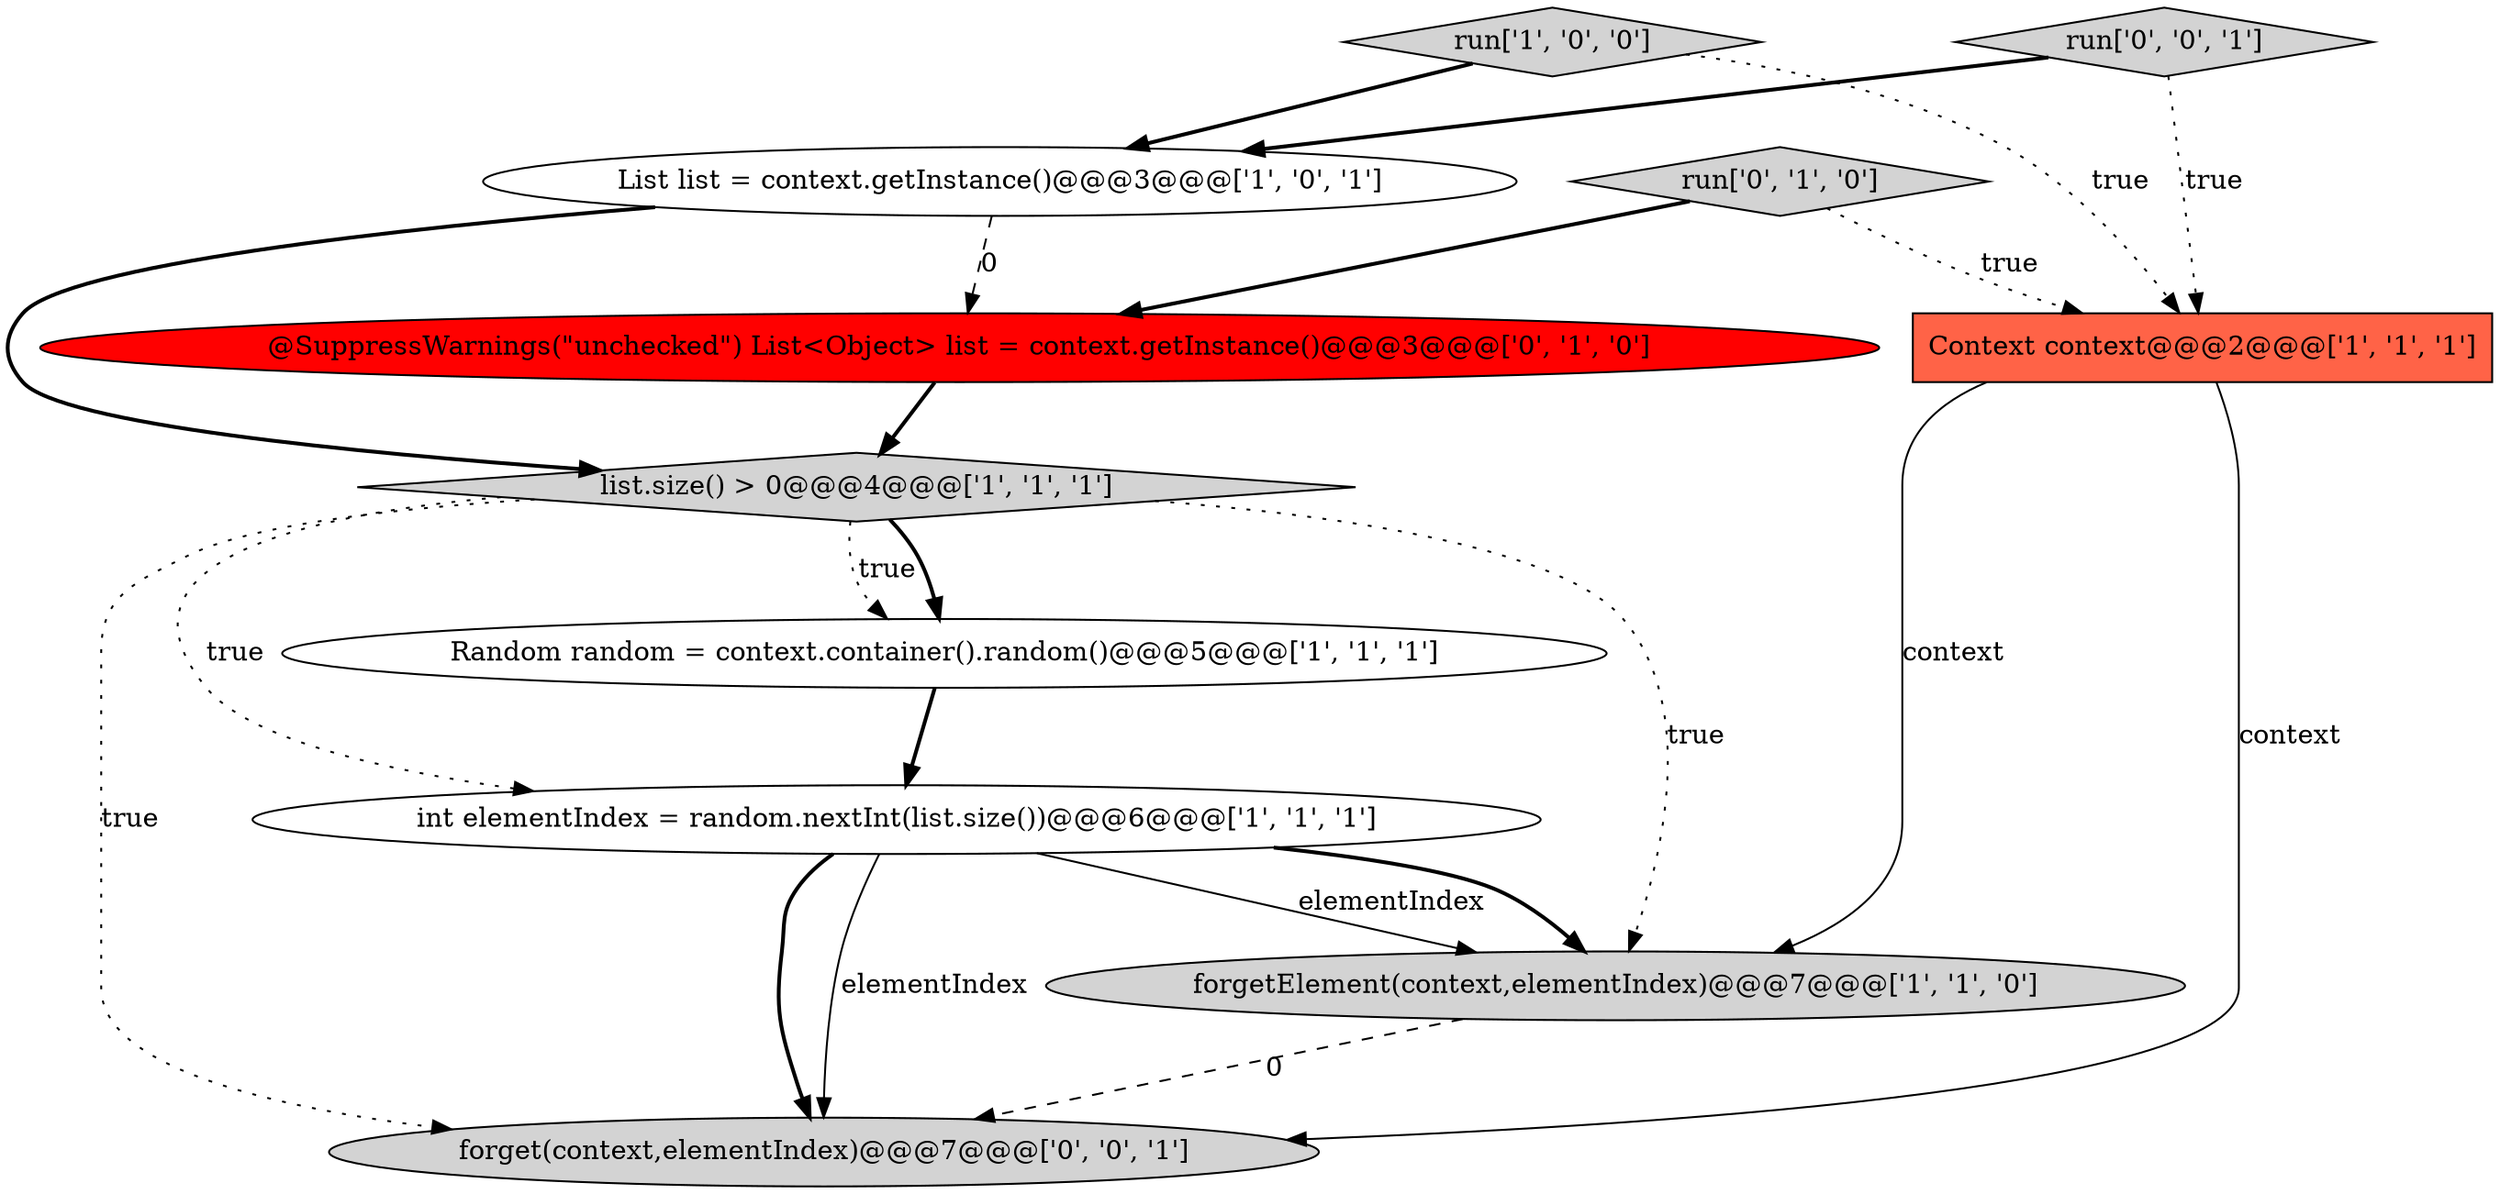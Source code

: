 digraph {
3 [style = filled, label = "List list = context.getInstance()@@@3@@@['1', '0', '1']", fillcolor = white, shape = ellipse image = "AAA0AAABBB1BBB"];
5 [style = filled, label = "run['1', '0', '0']", fillcolor = lightgray, shape = diamond image = "AAA0AAABBB1BBB"];
6 [style = filled, label = "Random random = context.container().random()@@@5@@@['1', '1', '1']", fillcolor = white, shape = ellipse image = "AAA0AAABBB1BBB"];
10 [style = filled, label = "forget(context,elementIndex)@@@7@@@['0', '0', '1']", fillcolor = lightgray, shape = ellipse image = "AAA0AAABBB3BBB"];
2 [style = filled, label = "forgetElement(context,elementIndex)@@@7@@@['1', '1', '0']", fillcolor = lightgray, shape = ellipse image = "AAA0AAABBB1BBB"];
8 [style = filled, label = "run['0', '1', '0']", fillcolor = lightgray, shape = diamond image = "AAA0AAABBB2BBB"];
7 [style = filled, label = "@SuppressWarnings(\"unchecked\") List<Object> list = context.getInstance()@@@3@@@['0', '1', '0']", fillcolor = red, shape = ellipse image = "AAA1AAABBB2BBB"];
0 [style = filled, label = "int elementIndex = random.nextInt(list.size())@@@6@@@['1', '1', '1']", fillcolor = white, shape = ellipse image = "AAA0AAABBB1BBB"];
4 [style = filled, label = "list.size() > 0@@@4@@@['1', '1', '1']", fillcolor = lightgray, shape = diamond image = "AAA0AAABBB1BBB"];
1 [style = filled, label = "Context context@@@2@@@['1', '1', '1']", fillcolor = tomato, shape = box image = "AAA0AAABBB1BBB"];
9 [style = filled, label = "run['0', '0', '1']", fillcolor = lightgray, shape = diamond image = "AAA0AAABBB3BBB"];
4->6 [style = dotted, label="true"];
0->2 [style = solid, label="elementIndex"];
5->3 [style = bold, label=""];
1->2 [style = solid, label="context"];
4->6 [style = bold, label=""];
4->10 [style = dotted, label="true"];
3->7 [style = dashed, label="0"];
5->1 [style = dotted, label="true"];
4->0 [style = dotted, label="true"];
0->2 [style = bold, label=""];
1->10 [style = solid, label="context"];
6->0 [style = bold, label=""];
7->4 [style = bold, label=""];
3->4 [style = bold, label=""];
8->7 [style = bold, label=""];
2->10 [style = dashed, label="0"];
8->1 [style = dotted, label="true"];
0->10 [style = bold, label=""];
9->1 [style = dotted, label="true"];
9->3 [style = bold, label=""];
0->10 [style = solid, label="elementIndex"];
4->2 [style = dotted, label="true"];
}
